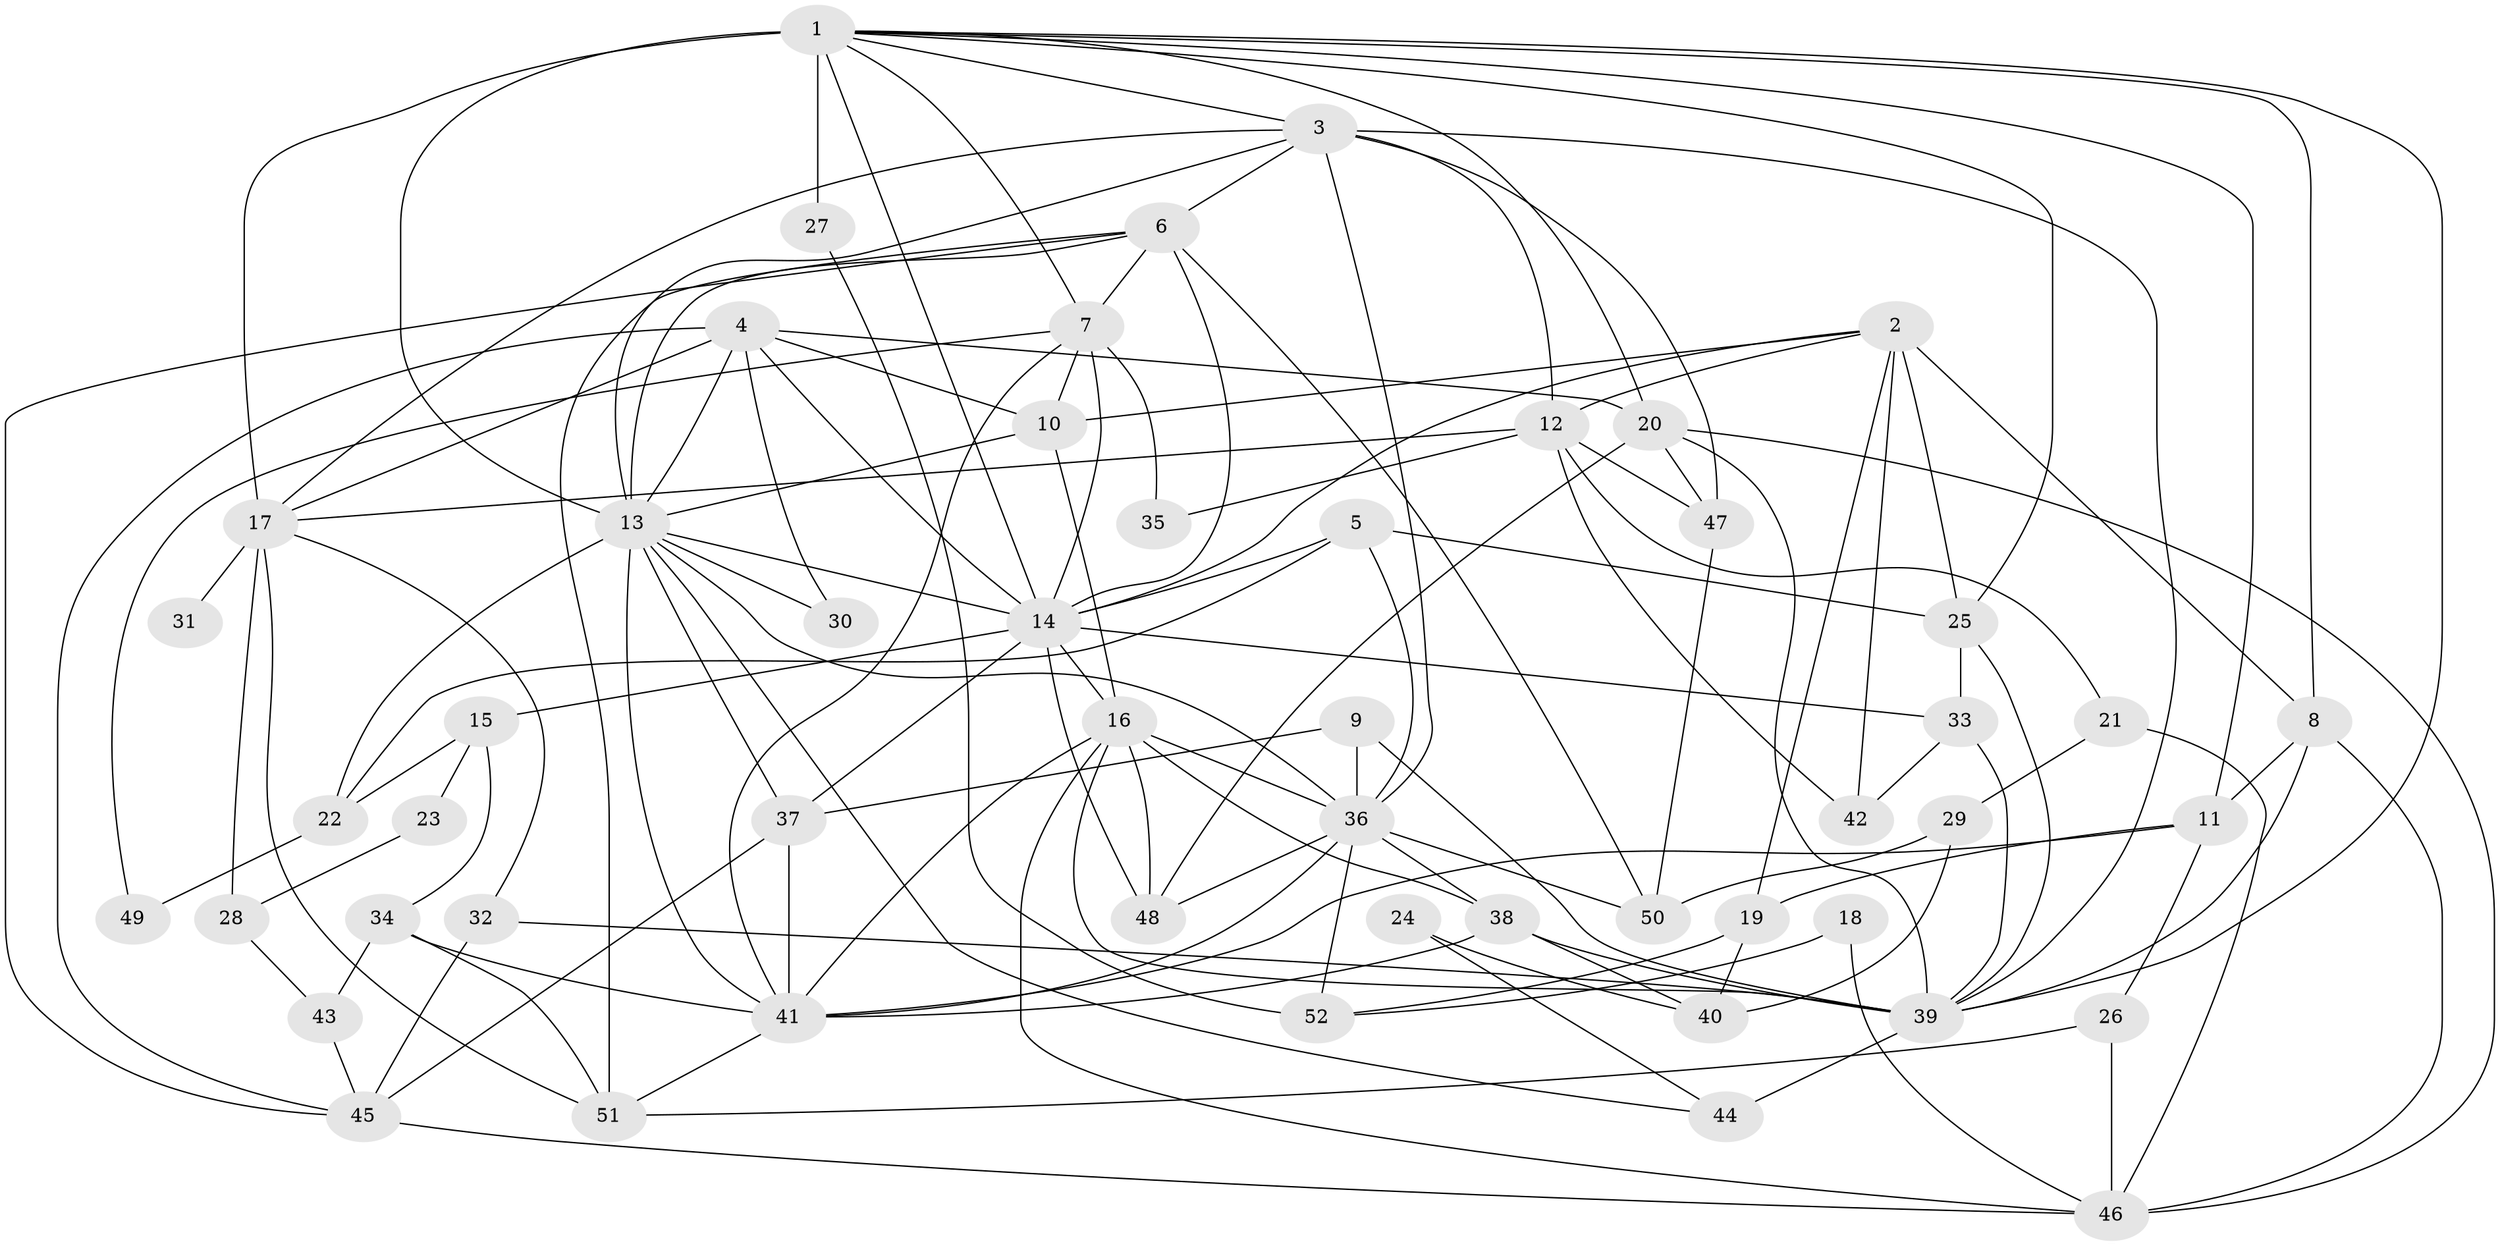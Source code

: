 // original degree distribution, {6: 0.10576923076923077, 3: 0.2980769230769231, 4: 0.38461538461538464, 7: 0.038461538461538464, 5: 0.10576923076923077, 2: 0.0673076923076923}
// Generated by graph-tools (version 1.1) at 2025/35/03/09/25 02:35:58]
// undirected, 52 vertices, 132 edges
graph export_dot {
graph [start="1"]
  node [color=gray90,style=filled];
  1;
  2;
  3;
  4;
  5;
  6;
  7;
  8;
  9;
  10;
  11;
  12;
  13;
  14;
  15;
  16;
  17;
  18;
  19;
  20;
  21;
  22;
  23;
  24;
  25;
  26;
  27;
  28;
  29;
  30;
  31;
  32;
  33;
  34;
  35;
  36;
  37;
  38;
  39;
  40;
  41;
  42;
  43;
  44;
  45;
  46;
  47;
  48;
  49;
  50;
  51;
  52;
  1 -- 3 [weight=1.0];
  1 -- 7 [weight=1.0];
  1 -- 8 [weight=1.0];
  1 -- 11 [weight=1.0];
  1 -- 13 [weight=6.0];
  1 -- 14 [weight=1.0];
  1 -- 17 [weight=2.0];
  1 -- 20 [weight=1.0];
  1 -- 25 [weight=1.0];
  1 -- 27 [weight=1.0];
  1 -- 39 [weight=1.0];
  2 -- 8 [weight=1.0];
  2 -- 10 [weight=1.0];
  2 -- 12 [weight=1.0];
  2 -- 14 [weight=1.0];
  2 -- 19 [weight=1.0];
  2 -- 25 [weight=2.0];
  2 -- 42 [weight=2.0];
  3 -- 6 [weight=1.0];
  3 -- 12 [weight=1.0];
  3 -- 13 [weight=1.0];
  3 -- 17 [weight=1.0];
  3 -- 36 [weight=1.0];
  3 -- 39 [weight=1.0];
  3 -- 47 [weight=1.0];
  4 -- 10 [weight=1.0];
  4 -- 13 [weight=1.0];
  4 -- 14 [weight=1.0];
  4 -- 17 [weight=1.0];
  4 -- 20 [weight=1.0];
  4 -- 30 [weight=1.0];
  4 -- 45 [weight=1.0];
  5 -- 14 [weight=1.0];
  5 -- 22 [weight=1.0];
  5 -- 25 [weight=1.0];
  5 -- 36 [weight=1.0];
  6 -- 7 [weight=2.0];
  6 -- 13 [weight=1.0];
  6 -- 14 [weight=3.0];
  6 -- 45 [weight=1.0];
  6 -- 50 [weight=1.0];
  6 -- 51 [weight=1.0];
  7 -- 10 [weight=1.0];
  7 -- 14 [weight=1.0];
  7 -- 35 [weight=2.0];
  7 -- 41 [weight=2.0];
  7 -- 49 [weight=1.0];
  8 -- 11 [weight=1.0];
  8 -- 39 [weight=1.0];
  8 -- 46 [weight=1.0];
  9 -- 36 [weight=1.0];
  9 -- 37 [weight=1.0];
  9 -- 39 [weight=2.0];
  10 -- 13 [weight=1.0];
  10 -- 16 [weight=1.0];
  11 -- 19 [weight=1.0];
  11 -- 26 [weight=1.0];
  11 -- 41 [weight=1.0];
  12 -- 17 [weight=1.0];
  12 -- 21 [weight=1.0];
  12 -- 35 [weight=2.0];
  12 -- 42 [weight=1.0];
  12 -- 47 [weight=1.0];
  13 -- 14 [weight=1.0];
  13 -- 22 [weight=1.0];
  13 -- 30 [weight=1.0];
  13 -- 36 [weight=1.0];
  13 -- 37 [weight=1.0];
  13 -- 41 [weight=1.0];
  13 -- 44 [weight=1.0];
  14 -- 15 [weight=1.0];
  14 -- 16 [weight=2.0];
  14 -- 33 [weight=2.0];
  14 -- 37 [weight=1.0];
  14 -- 48 [weight=1.0];
  15 -- 22 [weight=1.0];
  15 -- 23 [weight=1.0];
  15 -- 34 [weight=1.0];
  16 -- 36 [weight=1.0];
  16 -- 38 [weight=1.0];
  16 -- 39 [weight=1.0];
  16 -- 41 [weight=2.0];
  16 -- 46 [weight=1.0];
  16 -- 48 [weight=1.0];
  17 -- 28 [weight=1.0];
  17 -- 31 [weight=3.0];
  17 -- 32 [weight=1.0];
  17 -- 51 [weight=1.0];
  18 -- 46 [weight=1.0];
  18 -- 52 [weight=1.0];
  19 -- 40 [weight=1.0];
  19 -- 52 [weight=1.0];
  20 -- 39 [weight=1.0];
  20 -- 46 [weight=1.0];
  20 -- 47 [weight=2.0];
  20 -- 48 [weight=1.0];
  21 -- 29 [weight=1.0];
  21 -- 46 [weight=1.0];
  22 -- 49 [weight=1.0];
  23 -- 28 [weight=1.0];
  24 -- 40 [weight=1.0];
  24 -- 44 [weight=1.0];
  25 -- 33 [weight=2.0];
  25 -- 39 [weight=1.0];
  26 -- 46 [weight=1.0];
  26 -- 51 [weight=1.0];
  27 -- 52 [weight=1.0];
  28 -- 43 [weight=1.0];
  29 -- 40 [weight=1.0];
  29 -- 50 [weight=1.0];
  32 -- 39 [weight=1.0];
  32 -- 45 [weight=1.0];
  33 -- 39 [weight=1.0];
  33 -- 42 [weight=1.0];
  34 -- 41 [weight=1.0];
  34 -- 43 [weight=1.0];
  34 -- 51 [weight=1.0];
  36 -- 38 [weight=1.0];
  36 -- 41 [weight=1.0];
  36 -- 48 [weight=1.0];
  36 -- 50 [weight=1.0];
  36 -- 52 [weight=1.0];
  37 -- 41 [weight=1.0];
  37 -- 45 [weight=1.0];
  38 -- 39 [weight=1.0];
  38 -- 40 [weight=1.0];
  38 -- 41 [weight=1.0];
  39 -- 44 [weight=2.0];
  41 -- 51 [weight=1.0];
  43 -- 45 [weight=1.0];
  45 -- 46 [weight=1.0];
  47 -- 50 [weight=1.0];
}
